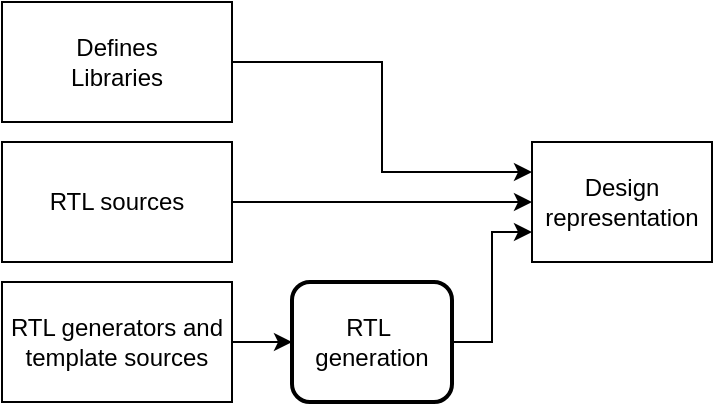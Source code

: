 <mxfile version="21.6.5" type="device" pages="3">
  <diagram name="RTL" id="B0yNDXRq8wvSZkkPDZ4h">
    <mxGraphModel dx="1287" dy="894" grid="1" gridSize="10" guides="1" tooltips="1" connect="1" arrows="1" fold="1" page="1" pageScale="1" pageWidth="827" pageHeight="1169" math="0" shadow="0">
      <root>
        <mxCell id="0" />
        <mxCell id="1" parent="0" />
        <mxCell id="qXFSU8tJZclAv1oWG27S-12" style="edgeStyle=orthogonalEdgeStyle;rounded=0;orthogonalLoop=1;jettySize=auto;html=1;exitX=1;exitY=0.5;exitDx=0;exitDy=0;entryX=0;entryY=0.75;entryDx=0;entryDy=0;" edge="1" parent="1" source="qXFSU8tJZclAv1oWG27S-3" target="qXFSU8tJZclAv1oWG27S-9">
          <mxGeometry relative="1" as="geometry" />
        </mxCell>
        <mxCell id="qXFSU8tJZclAv1oWG27S-3" value="RTL&amp;nbsp; generation" style="rounded=1;whiteSpace=wrap;html=1;strokeWidth=2;" vertex="1" parent="1">
          <mxGeometry x="240" y="190" width="80" height="60" as="geometry" />
        </mxCell>
        <mxCell id="qXFSU8tJZclAv1oWG27S-5" style="edgeStyle=orthogonalEdgeStyle;rounded=0;orthogonalLoop=1;jettySize=auto;html=1;exitX=1;exitY=0.5;exitDx=0;exitDy=0;entryX=0;entryY=0.5;entryDx=0;entryDy=0;" edge="1" parent="1" source="qXFSU8tJZclAv1oWG27S-4" target="qXFSU8tJZclAv1oWG27S-3">
          <mxGeometry relative="1" as="geometry" />
        </mxCell>
        <mxCell id="qXFSU8tJZclAv1oWG27S-4" value="RTL generators and template sources" style="rounded=0;whiteSpace=wrap;html=1;" vertex="1" parent="1">
          <mxGeometry x="95" y="190" width="115" height="60" as="geometry" />
        </mxCell>
        <mxCell id="qXFSU8tJZclAv1oWG27S-11" style="edgeStyle=orthogonalEdgeStyle;rounded=0;orthogonalLoop=1;jettySize=auto;html=1;exitX=1;exitY=0.5;exitDx=0;exitDy=0;" edge="1" parent="1" source="qXFSU8tJZclAv1oWG27S-6" target="qXFSU8tJZclAv1oWG27S-9">
          <mxGeometry relative="1" as="geometry" />
        </mxCell>
        <mxCell id="qXFSU8tJZclAv1oWG27S-6" value="RTL sources" style="rounded=0;whiteSpace=wrap;html=1;" vertex="1" parent="1">
          <mxGeometry x="95" y="120" width="115" height="60" as="geometry" />
        </mxCell>
        <mxCell id="qXFSU8tJZclAv1oWG27S-10" style="edgeStyle=orthogonalEdgeStyle;rounded=0;orthogonalLoop=1;jettySize=auto;html=1;exitX=1;exitY=0.5;exitDx=0;exitDy=0;entryX=0;entryY=0.25;entryDx=0;entryDy=0;" edge="1" parent="1" source="qXFSU8tJZclAv1oWG27S-7" target="qXFSU8tJZclAv1oWG27S-9">
          <mxGeometry relative="1" as="geometry" />
        </mxCell>
        <mxCell id="qXFSU8tJZclAv1oWG27S-7" value="Defines&lt;br&gt;Libraries" style="rounded=0;whiteSpace=wrap;html=1;" vertex="1" parent="1">
          <mxGeometry x="95" y="50" width="115" height="60" as="geometry" />
        </mxCell>
        <mxCell id="qXFSU8tJZclAv1oWG27S-9" value="Design representation" style="rounded=1;whiteSpace=wrap;html=1;arcSize=0;" vertex="1" parent="1">
          <mxGeometry x="360" y="120" width="90" height="60" as="geometry" />
        </mxCell>
      </root>
    </mxGraphModel>
  </diagram>
  <diagram id="UKBPgyEUx9z6I8RMuNF_" name="Checks">
    <mxGraphModel dx="1287" dy="894" grid="1" gridSize="10" guides="1" tooltips="1" connect="1" arrows="1" fold="1" page="1" pageScale="1" pageWidth="827" pageHeight="1169" math="0" shadow="0">
      <root>
        <mxCell id="0" />
        <mxCell id="1" parent="0" />
        <mxCell id="xOR_3Htnd0OdOqM46-nr-3" style="edgeStyle=orthogonalEdgeStyle;rounded=0;orthogonalLoop=1;jettySize=auto;html=1;exitX=1;exitY=0.5;exitDx=0;exitDy=0;" edge="1" parent="1" source="S7Mij1xXWcj3-4IpG78J-1" target="xOR_3Htnd0OdOqM46-nr-1">
          <mxGeometry relative="1" as="geometry" />
        </mxCell>
        <mxCell id="S7Mij1xXWcj3-4IpG78J-1" value="Design representation" style="rounded=1;whiteSpace=wrap;html=1;arcSize=0;" vertex="1" parent="1">
          <mxGeometry x="160" y="150" width="90" height="60" as="geometry" />
        </mxCell>
        <mxCell id="xOR_3Htnd0OdOqM46-nr-4" style="edgeStyle=orthogonalEdgeStyle;rounded=0;orthogonalLoop=1;jettySize=auto;html=1;exitX=1;exitY=0.5;exitDx=0;exitDy=0;entryX=0;entryY=0.5;entryDx=0;entryDy=0;" edge="1" parent="1" source="xOR_3Htnd0OdOqM46-nr-1" target="xOR_3Htnd0OdOqM46-nr-2">
          <mxGeometry relative="1" as="geometry" />
        </mxCell>
        <mxCell id="xOR_3Htnd0OdOqM46-nr-1" value="Check" style="rounded=1;whiteSpace=wrap;html=1;strokeWidth=2;" vertex="1" parent="1">
          <mxGeometry x="290" y="150" width="80" height="60" as="geometry" />
        </mxCell>
        <mxCell id="xOR_3Htnd0OdOqM46-nr-2" value="Messages" style="rounded=1;whiteSpace=wrap;html=1;arcSize=0;" vertex="1" parent="1">
          <mxGeometry x="400" y="150" width="90" height="60" as="geometry" />
        </mxCell>
      </root>
    </mxGraphModel>
  </diagram>
  <diagram id="-PCNdr78gZ7H_3ELHpQI" name="Phys">
    <mxGraphModel dx="1287" dy="894" grid="1" gridSize="10" guides="1" tooltips="1" connect="1" arrows="1" fold="1" page="1" pageScale="1" pageWidth="827" pageHeight="1169" math="0" shadow="0">
      <root>
        <mxCell id="0" />
        <mxCell id="1" parent="0" />
        <mxCell id="78ZRKS5Qa-ep5gOW2kOd-1" style="edgeStyle=orthogonalEdgeStyle;rounded=0;orthogonalLoop=1;jettySize=auto;html=1;exitX=1;exitY=0.5;exitDx=0;exitDy=0;" edge="1" parent="1" source="78ZRKS5Qa-ep5gOW2kOd-2" target="78ZRKS5Qa-ep5gOW2kOd-4">
          <mxGeometry relative="1" as="geometry" />
        </mxCell>
        <mxCell id="78ZRKS5Qa-ep5gOW2kOd-2" value="Design RTL" style="rounded=1;whiteSpace=wrap;html=1;arcSize=0;" vertex="1" parent="1">
          <mxGeometry x="180" y="150" width="90" height="60" as="geometry" />
        </mxCell>
        <mxCell id="78ZRKS5Qa-ep5gOW2kOd-13" style="edgeStyle=orthogonalEdgeStyle;rounded=0;orthogonalLoop=1;jettySize=auto;html=1;exitX=1;exitY=0.5;exitDx=0;exitDy=0;entryX=0;entryY=0.5;entryDx=0;entryDy=0;" edge="1" parent="1" source="78ZRKS5Qa-ep5gOW2kOd-4" target="78ZRKS5Qa-ep5gOW2kOd-11">
          <mxGeometry relative="1" as="geometry" />
        </mxCell>
        <mxCell id="78ZRKS5Qa-ep5gOW2kOd-4" value="Synthesis" style="rounded=1;whiteSpace=wrap;html=1;strokeWidth=2;" vertex="1" parent="1">
          <mxGeometry x="290" y="150" width="80" height="60" as="geometry" />
        </mxCell>
        <mxCell id="78ZRKS5Qa-ep5gOW2kOd-15" style="edgeStyle=orthogonalEdgeStyle;rounded=0;orthogonalLoop=1;jettySize=auto;html=1;exitX=1;exitY=0.5;exitDx=0;exitDy=0;entryX=0;entryY=0.5;entryDx=0;entryDy=0;" edge="1" parent="1" source="78ZRKS5Qa-ep5gOW2kOd-6" target="78ZRKS5Qa-ep5gOW2kOd-7">
          <mxGeometry relative="1" as="geometry" />
        </mxCell>
        <mxCell id="78ZRKS5Qa-ep5gOW2kOd-6" value="Floorplanning" style="rounded=1;whiteSpace=wrap;html=1;strokeWidth=2;" vertex="1" parent="1">
          <mxGeometry x="490" y="150" width="80" height="60" as="geometry" />
        </mxCell>
        <mxCell id="78ZRKS5Qa-ep5gOW2kOd-16" style="edgeStyle=orthogonalEdgeStyle;rounded=0;orthogonalLoop=1;jettySize=auto;html=1;exitX=1;exitY=0.5;exitDx=0;exitDy=0;entryX=0;entryY=0.5;entryDx=0;entryDy=0;" edge="1" parent="1" source="78ZRKS5Qa-ep5gOW2kOd-7" target="78ZRKS5Qa-ep5gOW2kOd-8">
          <mxGeometry relative="1" as="geometry" />
        </mxCell>
        <mxCell id="78ZRKS5Qa-ep5gOW2kOd-7" value="Placement" style="rounded=1;whiteSpace=wrap;html=1;strokeWidth=2;" vertex="1" parent="1">
          <mxGeometry x="590" y="150" width="80" height="60" as="geometry" />
        </mxCell>
        <mxCell id="78ZRKS5Qa-ep5gOW2kOd-17" style="edgeStyle=orthogonalEdgeStyle;rounded=0;orthogonalLoop=1;jettySize=auto;html=1;exitX=1;exitY=0.5;exitDx=0;exitDy=0;entryX=0;entryY=0.5;entryDx=0;entryDy=0;" edge="1" parent="1" source="78ZRKS5Qa-ep5gOW2kOd-8" target="78ZRKS5Qa-ep5gOW2kOd-9">
          <mxGeometry relative="1" as="geometry" />
        </mxCell>
        <mxCell id="78ZRKS5Qa-ep5gOW2kOd-8" value="Clock tree synthesis" style="rounded=1;whiteSpace=wrap;html=1;strokeWidth=2;" vertex="1" parent="1">
          <mxGeometry x="690" y="150" width="80" height="60" as="geometry" />
        </mxCell>
        <mxCell id="78ZRKS5Qa-ep5gOW2kOd-18" style="edgeStyle=orthogonalEdgeStyle;rounded=0;orthogonalLoop=1;jettySize=auto;html=1;exitX=1;exitY=0.5;exitDx=0;exitDy=0;entryX=0;entryY=0.5;entryDx=0;entryDy=0;" edge="1" parent="1" source="78ZRKS5Qa-ep5gOW2kOd-9" target="78ZRKS5Qa-ep5gOW2kOd-10">
          <mxGeometry relative="1" as="geometry" />
        </mxCell>
        <mxCell id="78ZRKS5Qa-ep5gOW2kOd-9" value="Routing" style="rounded=1;whiteSpace=wrap;html=1;strokeWidth=2;" vertex="1" parent="1">
          <mxGeometry x="790" y="150" width="80" height="60" as="geometry" />
        </mxCell>
        <mxCell id="78ZRKS5Qa-ep5gOW2kOd-19" style="edgeStyle=orthogonalEdgeStyle;rounded=0;orthogonalLoop=1;jettySize=auto;html=1;exitX=1;exitY=0.5;exitDx=0;exitDy=0;entryX=0;entryY=0.5;entryDx=0;entryDy=0;" edge="1" parent="1" source="78ZRKS5Qa-ep5gOW2kOd-10" target="78ZRKS5Qa-ep5gOW2kOd-12">
          <mxGeometry relative="1" as="geometry" />
        </mxCell>
        <mxCell id="78ZRKS5Qa-ep5gOW2kOd-10" value="Finishing" style="rounded=1;whiteSpace=wrap;html=1;strokeWidth=2;" vertex="1" parent="1">
          <mxGeometry x="890" y="150" width="80" height="60" as="geometry" />
        </mxCell>
        <mxCell id="78ZRKS5Qa-ep5gOW2kOd-14" style="edgeStyle=orthogonalEdgeStyle;rounded=0;orthogonalLoop=1;jettySize=auto;html=1;exitX=1;exitY=0.5;exitDx=0;exitDy=0;" edge="1" parent="1" source="78ZRKS5Qa-ep5gOW2kOd-11" target="78ZRKS5Qa-ep5gOW2kOd-6">
          <mxGeometry relative="1" as="geometry" />
        </mxCell>
        <mxCell id="78ZRKS5Qa-ep5gOW2kOd-11" value="Scan insertion" style="rounded=1;whiteSpace=wrap;html=1;strokeWidth=2;" vertex="1" parent="1">
          <mxGeometry x="390" y="150" width="80" height="60" as="geometry" />
        </mxCell>
        <mxCell id="78ZRKS5Qa-ep5gOW2kOd-12" value="GDSII" style="rounded=1;whiteSpace=wrap;html=1;arcSize=0;" vertex="1" parent="1">
          <mxGeometry x="990" y="150" width="90" height="60" as="geometry" />
        </mxCell>
      </root>
    </mxGraphModel>
  </diagram>
</mxfile>
